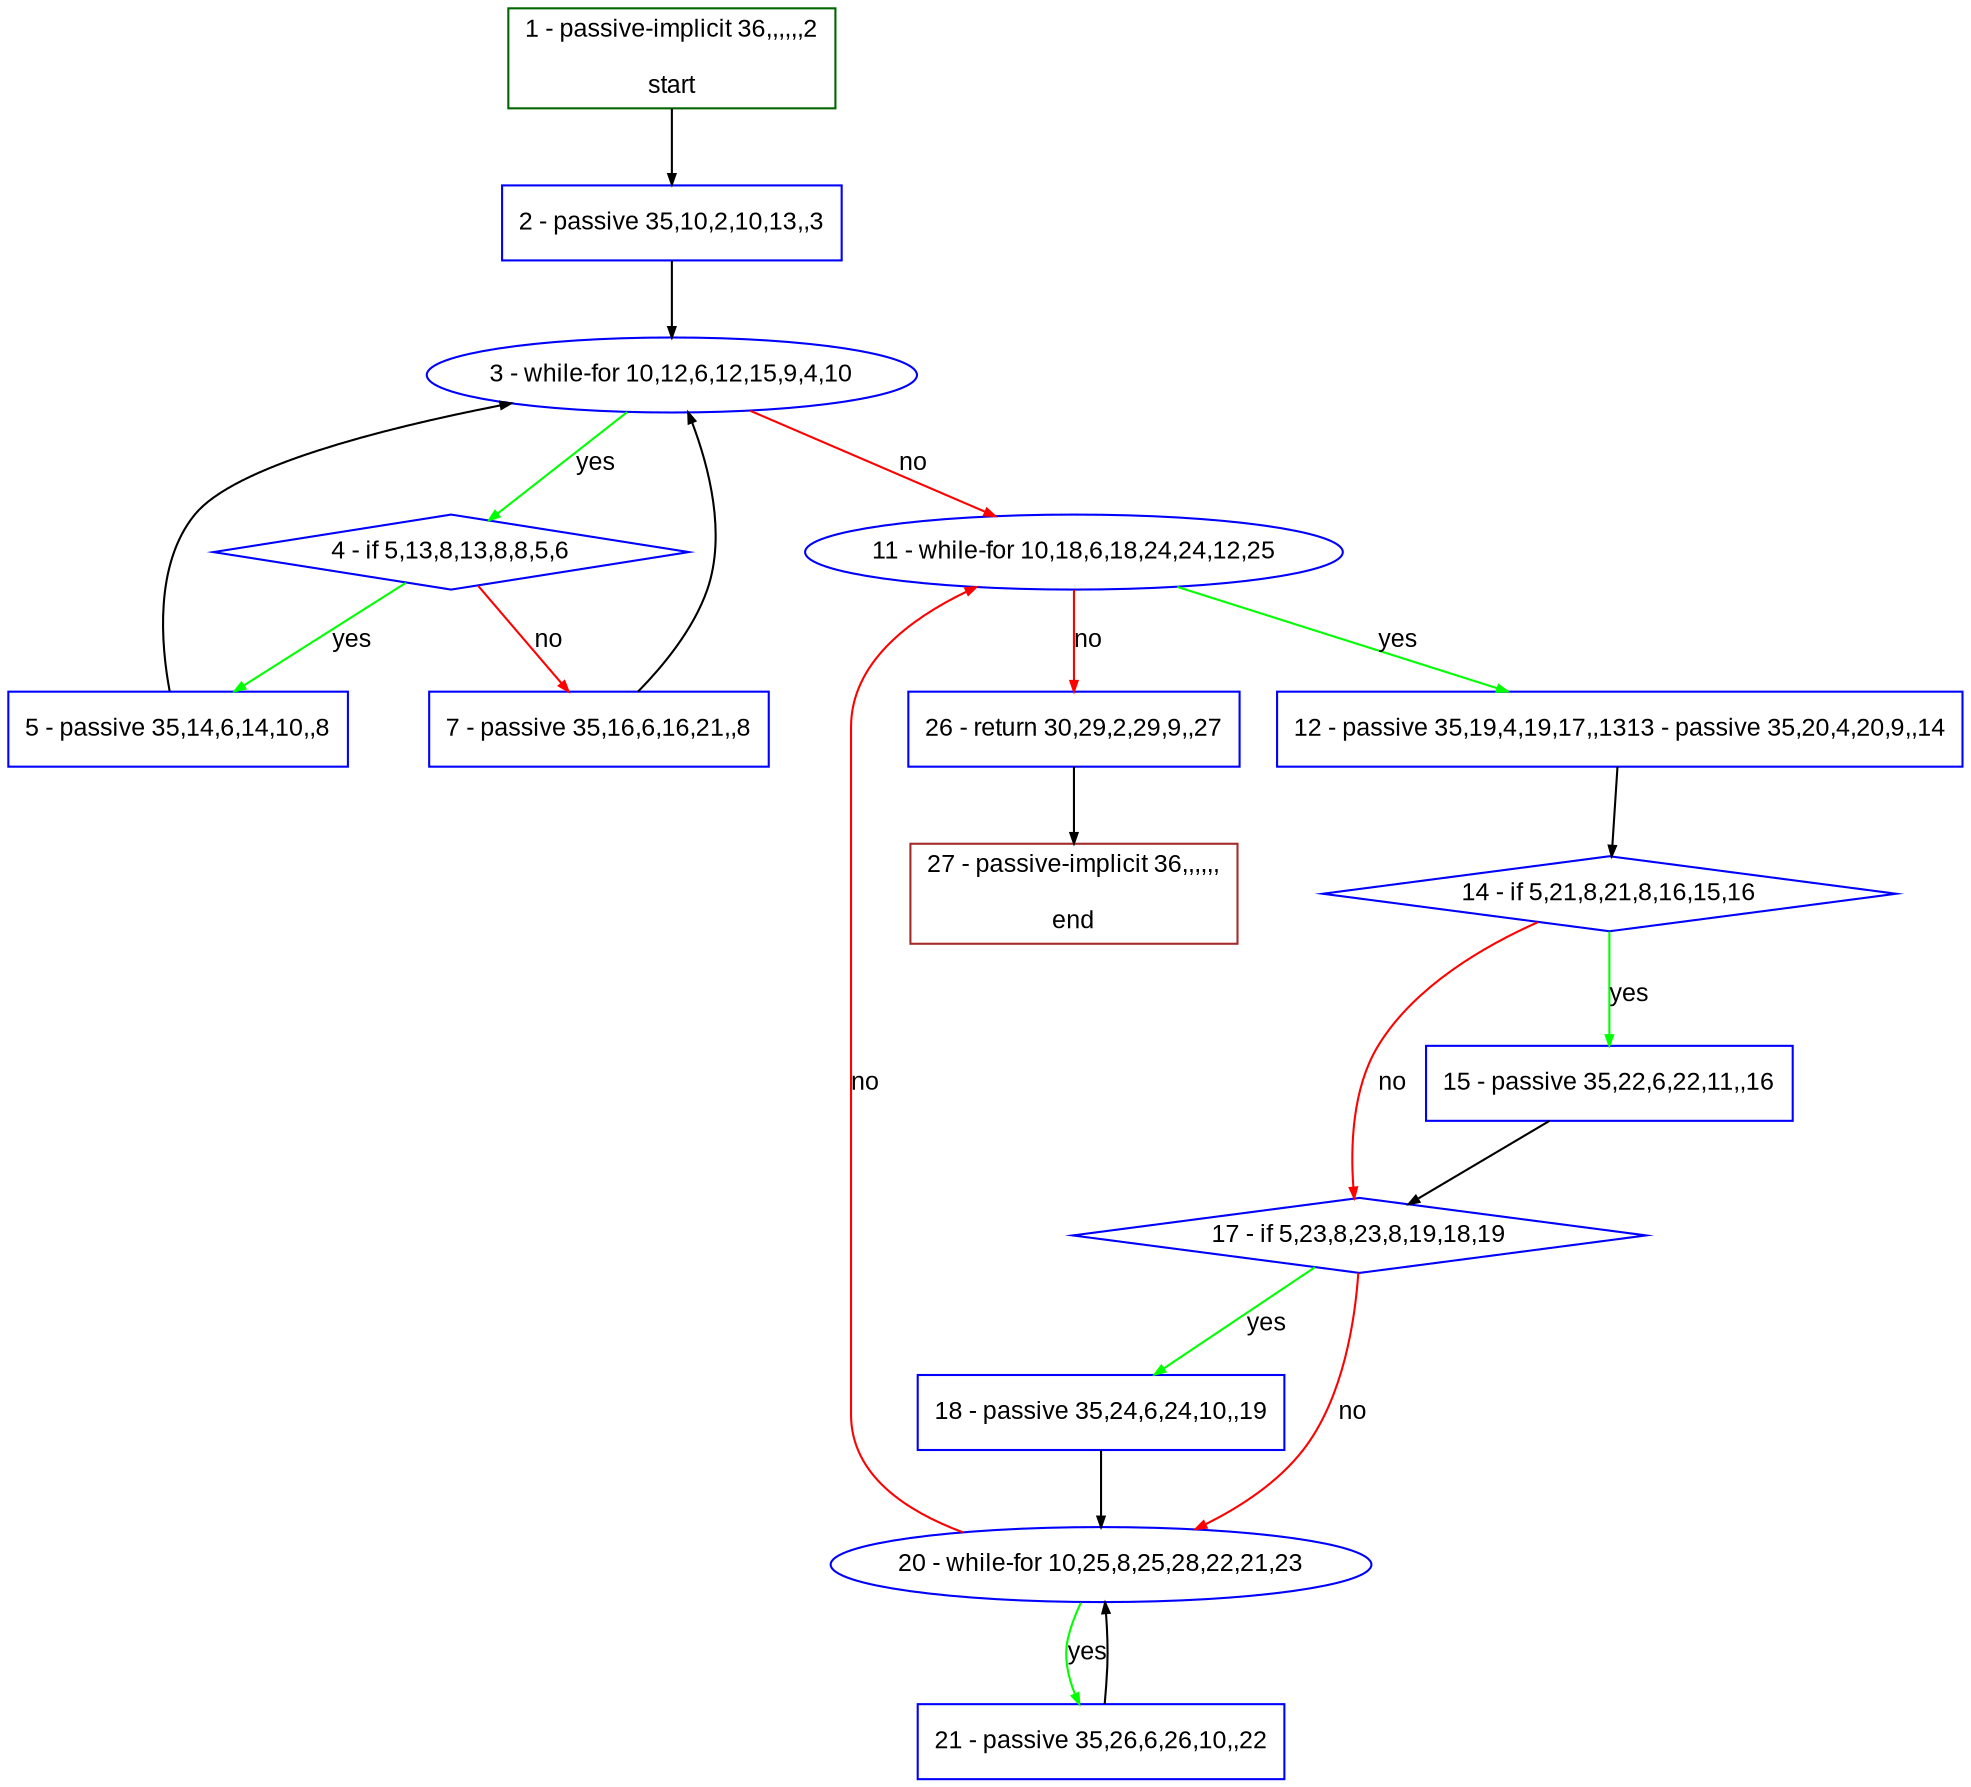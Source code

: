 digraph "" {
  graph [bgcolor="white", fillcolor="#FFFFCC", pack="true", packmode="clust", fontname="Arial", label="", fontsize="12", compound="true", style="rounded,filled"];
  node [node_initialized="no", fillcolor="white", fontname="Arial", label="", color="grey", fontsize="12", fixedsize="false", compound="true", shape="rectangle", style="filled"];
  edge [arrowtail="none", lhead="", fontcolor="black", fontname="Arial", label="", color="black", fontsize="12", arrowhead="normal", arrowsize="0.5", compound="true", ltail="", dir="forward"];
  __N1 [fillcolor="#ffffff", label="2 - passive 35,10,2,10,13,,3", color="#0000ff", shape="box", style="filled"];
  __N2 [fillcolor="#ffffff", label="1 - passive-implicit 36,,,,,,2\n\nstart", color="#006400", shape="box", style="filled"];
  __N3 [fillcolor="#ffffff", label="3 - while-for 10,12,6,12,15,9,4,10", color="#0000ff", shape="oval", style="filled"];
  __N4 [fillcolor="#ffffff", label="4 - if 5,13,8,13,8,8,5,6", color="#0000ff", shape="diamond", style="filled"];
  __N5 [fillcolor="#ffffff", label="11 - while-for 10,18,6,18,24,24,12,25", color="#0000ff", shape="oval", style="filled"];
  __N6 [fillcolor="#ffffff", label="5 - passive 35,14,6,14,10,,8", color="#0000ff", shape="box", style="filled"];
  __N7 [fillcolor="#ffffff", label="7 - passive 35,16,6,16,21,,8", color="#0000ff", shape="box", style="filled"];
  __N8 [fillcolor="#ffffff", label="12 - passive 35,19,4,19,17,,1313 - passive 35,20,4,20,9,,14", color="#0000ff", shape="box", style="filled"];
  __N9 [fillcolor="#ffffff", label="26 - return 30,29,2,29,9,,27", color="#0000ff", shape="box", style="filled"];
  __N10 [fillcolor="#ffffff", label="14 - if 5,21,8,21,8,16,15,16", color="#0000ff", shape="diamond", style="filled"];
  __N11 [fillcolor="#ffffff", label="15 - passive 35,22,6,22,11,,16", color="#0000ff", shape="box", style="filled"];
  __N12 [fillcolor="#ffffff", label="17 - if 5,23,8,23,8,19,18,19", color="#0000ff", shape="diamond", style="filled"];
  __N13 [fillcolor="#ffffff", label="18 - passive 35,24,6,24,10,,19", color="#0000ff", shape="box", style="filled"];
  __N14 [fillcolor="#ffffff", label="20 - while-for 10,25,8,25,28,22,21,23", color="#0000ff", shape="oval", style="filled"];
  __N15 [fillcolor="#ffffff", label="21 - passive 35,26,6,26,10,,22", color="#0000ff", shape="box", style="filled"];
  __N16 [fillcolor="#ffffff", label="27 - passive-implicit 36,,,,,,\n\nend", color="#a52a2a", shape="box", style="filled"];
  __N2 -> __N1 [arrowtail="none", color="#000000", label="", arrowhead="normal", dir="forward"];
  __N1 -> __N3 [arrowtail="none", color="#000000", label="", arrowhead="normal", dir="forward"];
  __N3 -> __N4 [arrowtail="none", color="#00ff00", label="yes", arrowhead="normal", dir="forward"];
  __N3 -> __N5 [arrowtail="none", color="#ff0000", label="no", arrowhead="normal", dir="forward"];
  __N4 -> __N6 [arrowtail="none", color="#00ff00", label="yes", arrowhead="normal", dir="forward"];
  __N4 -> __N7 [arrowtail="none", color="#ff0000", label="no", arrowhead="normal", dir="forward"];
  __N6 -> __N3 [arrowtail="none", color="#000000", label="", arrowhead="normal", dir="forward"];
  __N7 -> __N3 [arrowtail="none", color="#000000", label="", arrowhead="normal", dir="forward"];
  __N5 -> __N8 [arrowtail="none", color="#00ff00", label="yes", arrowhead="normal", dir="forward"];
  __N5 -> __N9 [arrowtail="none", color="#ff0000", label="no", arrowhead="normal", dir="forward"];
  __N8 -> __N10 [arrowtail="none", color="#000000", label="", arrowhead="normal", dir="forward"];
  __N10 -> __N11 [arrowtail="none", color="#00ff00", label="yes", arrowhead="normal", dir="forward"];
  __N10 -> __N12 [arrowtail="none", color="#ff0000", label="no", arrowhead="normal", dir="forward"];
  __N11 -> __N12 [arrowtail="none", color="#000000", label="", arrowhead="normal", dir="forward"];
  __N12 -> __N13 [arrowtail="none", color="#00ff00", label="yes", arrowhead="normal", dir="forward"];
  __N12 -> __N14 [arrowtail="none", color="#ff0000", label="no", arrowhead="normal", dir="forward"];
  __N13 -> __N14 [arrowtail="none", color="#000000", label="", arrowhead="normal", dir="forward"];
  __N14 -> __N5 [arrowtail="none", color="#ff0000", label="no", arrowhead="normal", dir="forward"];
  __N14 -> __N15 [arrowtail="none", color="#00ff00", label="yes", arrowhead="normal", dir="forward"];
  __N15 -> __N14 [arrowtail="none", color="#000000", label="", arrowhead="normal", dir="forward"];
  __N9 -> __N16 [arrowtail="none", color="#000000", label="", arrowhead="normal", dir="forward"];
}
